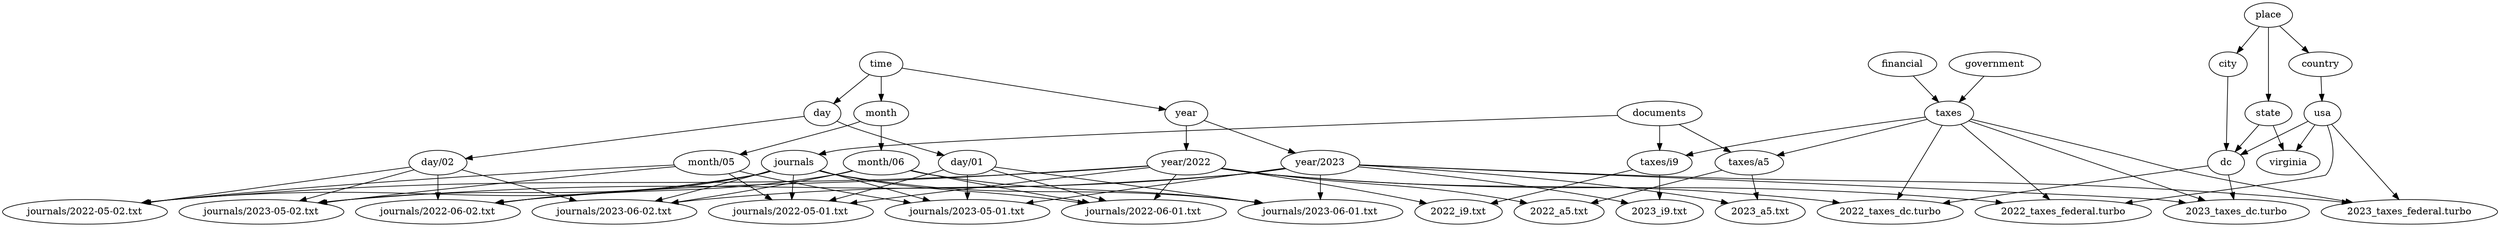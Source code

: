 strict digraph "" {
	journals -> "journals/2023-05-01.txt";
	journals -> "journals/2023-05-02.txt";
	journals -> "journals/2023-06-01.txt";
	journals -> "journals/2023-06-02.txt";
	journals -> "journals/2022-05-01.txt";
	journals -> "journals/2022-05-02.txt";
	journals -> "journals/2022-06-01.txt";
	journals -> "journals/2022-06-02.txt";
	year -> "year/2023";
	year -> "year/2022";
	"year/2023" -> "journals/2023-05-01.txt";
	"year/2023" -> "journals/2023-05-02.txt";
	"year/2023" -> "journals/2023-06-01.txt";
	"year/2023" -> "journals/2023-06-02.txt";
	"year/2023" -> "2023_i9.txt";
	"year/2023" -> "2023_a5.txt";
	"year/2023" -> "2023_taxes_dc.turbo";
	"year/2023" -> "2023_taxes_federal.turbo";
	month -> "month/05";
	month -> "month/06";
	"month/05" -> "journals/2023-05-01.txt";
	"month/05" -> "journals/2023-05-02.txt";
	"month/05" -> "journals/2022-05-01.txt";
	"month/05" -> "journals/2022-05-02.txt";
	day -> "day/01";
	day -> "day/02";
	"day/01" -> "journals/2023-05-01.txt";
	"day/01" -> "journals/2023-06-01.txt";
	"day/01" -> "journals/2022-05-01.txt";
	"day/01" -> "journals/2022-06-01.txt";
	"day/02" -> "journals/2023-05-02.txt";
	"day/02" -> "journals/2023-06-02.txt";
	"day/02" -> "journals/2022-05-02.txt";
	"day/02" -> "journals/2022-06-02.txt";
	"month/06" -> "journals/2023-06-01.txt";
	"month/06" -> "journals/2023-06-02.txt";
	"month/06" -> "journals/2022-06-01.txt";
	"month/06" -> "journals/2022-06-02.txt";
	"year/2022" -> "journals/2022-05-01.txt";
	"year/2022" -> "journals/2022-05-02.txt";
	"year/2022" -> "journals/2022-06-01.txt";
	"year/2022" -> "journals/2022-06-02.txt";
	"year/2022" -> "2022_i9.txt";
	"year/2022" -> "2022_a5.txt";
	"year/2022" -> "2022_taxes_dc.turbo";
	"year/2022" -> "2022_taxes_federal.turbo";
	documents -> journals;
	documents -> "taxes/i9";
	documents -> "taxes/a5";
	taxes -> "taxes/i9";
	taxes -> "taxes/a5";
	taxes -> "2022_taxes_dc.turbo";
	taxes -> "2022_taxes_federal.turbo";
	taxes -> "2023_taxes_dc.turbo";
	taxes -> "2023_taxes_federal.turbo";
	"taxes/i9" -> "2022_i9.txt";
	"taxes/i9" -> "2023_i9.txt";
	"taxes/a5" -> "2022_a5.txt";
	"taxes/a5" -> "2023_a5.txt";
	dc -> "2022_taxes_dc.turbo";
	dc -> "2023_taxes_dc.turbo";
	usa -> dc;
	usa -> "2022_taxes_federal.turbo";
	usa -> "2023_taxes_federal.turbo";
	usa -> virginia;
	city -> dc;
	state -> dc;
	state -> virginia;
	country -> usa;
	place -> city;
	place -> state;
	place -> country;
	government -> taxes;
	financial -> taxes;
	time -> year;
	time -> month;
	time -> day;
}

